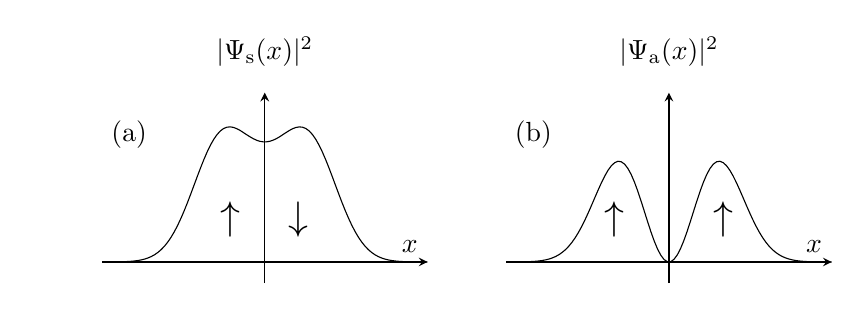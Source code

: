 \usepgfplotslibrary{groupplots}
\pgfmathdeclarefunction{gauss}{3}{%
  \pgfmathparse{pow(#3*2/pi,0.25)*exp(-#3*(#1-#2)*(#1-#2))}%
}
\pgfmathdeclarefunction{y1r1}{1}{\pgfmathparse{gauss(x,+0.5,1.0)}}
\pgfmathdeclarefunction{y1r2}{1}{\pgfmathparse{gauss(x,-0.5,1.0)}}
\pgfmathdeclarefunction{y2r1}{1}{\pgfmathparse{gauss(x,+0.5,5.0)}}
\pgfmathdeclarefunction{y2r2}{1}{\pgfmathparse{gauss(x,-0.5,5.0)}}
\pgfmathdeclarefunction{fsymm}{1}{%
    \pgfmathparse{pow(y1r1(x)*y2r2(x)+y1r2(x)*y2r1(x),2)}%
}
\pgfmathdeclarefunction{fasym}{1}{%
    \pgfmathparse{pow(y1r1(x)*y2r2(x)-y1r2(x)*y2r1(x),2)}%
}
\begin{tikzpicture}
\begin{groupplot}[
    group style={group size=2 by 1},
    xtick=\empty,
    ytick=\empty,
    axis lines=center,
    xlabel={$x$},
    height=4cm,
    width=2.25in,
    xmin=-1.2,
    xmax=1.2,
    ymin=-0.05,
    ymax=0.4,
    samples=100,
    domain=-1.2:1.2,
]
\nextgroupplot[title={$|\Psi_{\mathrm{s}}(x)|^2$}]
\addplot[no marks] plot {fsymm(x)};
\node at (axis cs:-0.25,0.1) {\Large{$\uparrow$}};
\node at (axis cs:+0.25,0.1) {\Large{$\downarrow$}};
\node at (axis cs:-1.0,0.3) {(a)};
\nextgroupplot[title={$|\Psi_{\mathrm{a}}(x)|^2$}]
\addplot[no marks] plot {fasym(x)};
\node at (axis cs:-0.4,0.1) {\Large{$\uparrow$}};
\node at (axis cs:+0.4,0.1) {\Large{$\uparrow$}};
\node at (axis cs:-1.0,0.3) {(b)};
\end{groupplot}
\end{tikzpicture}
